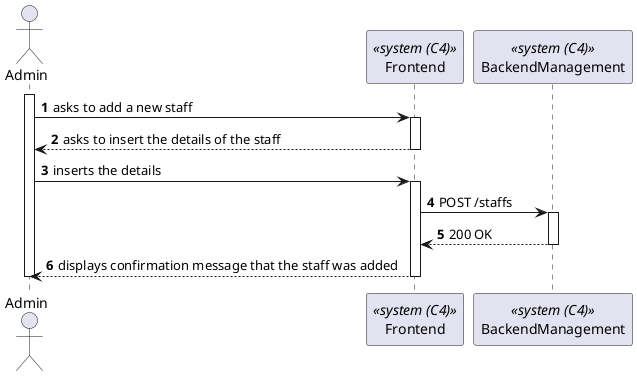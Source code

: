 @startuml process-view
autonumber

actor "Admin" as Admin
participant Frontend as "Frontend" <<system (C4)>>
participant Backend as "BackendManagement" <<system (C4)>>

activate Admin
    Admin -> Frontend : asks to add a new staff
    activate Frontend
        Frontend --> Admin : asks to insert the details of the staff
    
    deactivate Frontend
    Admin -> Frontend : inserts the details
    activate Frontend
    
        Frontend-> Backend : POST /staffs
        activate Backend
            Frontend <-- Backend : 200 OK
        deactivate Backend
    Frontend --> Admin : displays confirmation message that the staff was added
    
    deactivate Frontend
    deactivate Admin
@enduml